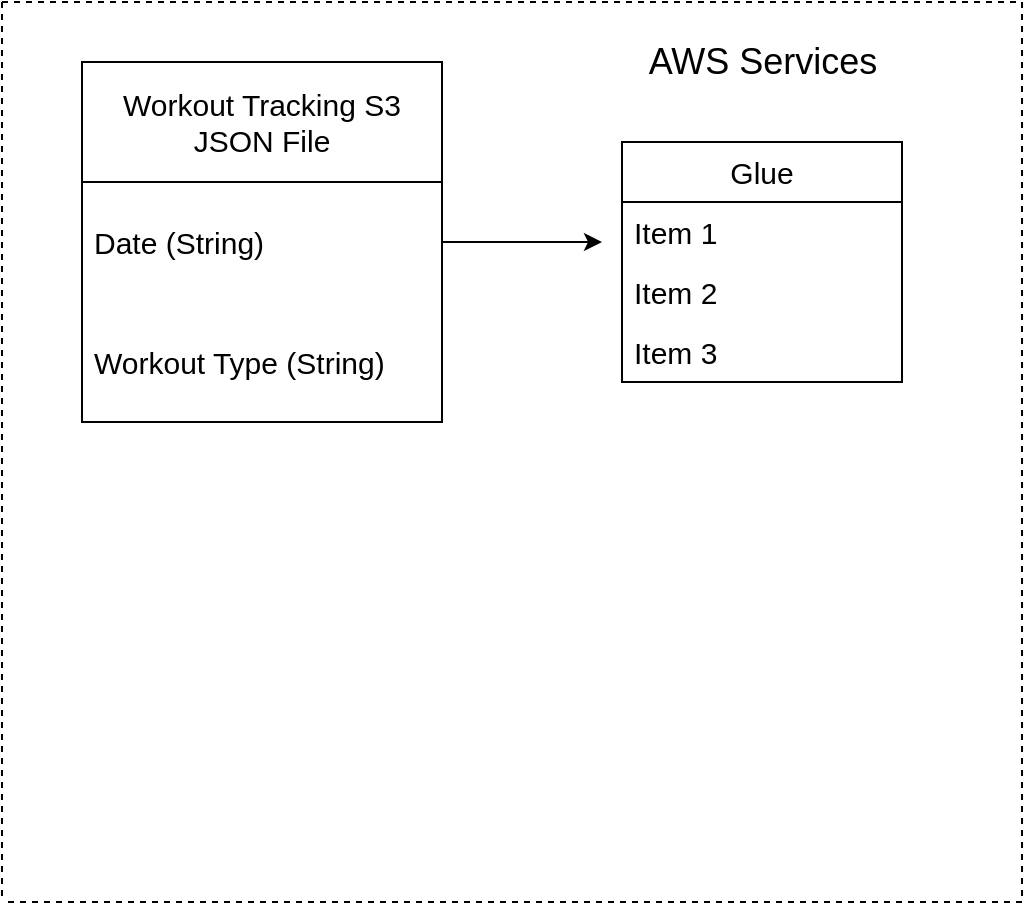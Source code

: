 <mxfile>
    <diagram id="C5RBs43oDa-KdzZeNtuy" name="Page-1">
        <mxGraphModel dx="650" dy="406" grid="1" gridSize="10" guides="1" tooltips="1" connect="1" arrows="1" fold="1" page="1" pageScale="1" pageWidth="1654" pageHeight="2336" math="0" shadow="0">
            <root>
                <mxCell id="WIyWlLk6GJQsqaUBKTNV-0"/>
                <mxCell id="WIyWlLk6GJQsqaUBKTNV-1" parent="WIyWlLk6GJQsqaUBKTNV-0"/>
                <mxCell id="1" value="" style="edgeStyle=none;orthogonalLoop=1;jettySize=auto;html=1;dashed=1;endArrow=none;endFill=0;" edge="1" parent="WIyWlLk6GJQsqaUBKTNV-1">
                    <mxGeometry width="80" relative="1" as="geometry">
                        <mxPoint x="70" y="40" as="sourcePoint"/>
                        <mxPoint x="70" y="490" as="targetPoint"/>
                        <Array as="points"/>
                    </mxGeometry>
                </mxCell>
                <mxCell id="2" value="" style="edgeStyle=none;orthogonalLoop=1;jettySize=auto;html=1;dashed=1;endArrow=none;endFill=0;" edge="1" parent="WIyWlLk6GJQsqaUBKTNV-1">
                    <mxGeometry width="80" relative="1" as="geometry">
                        <mxPoint x="580" y="490" as="sourcePoint"/>
                        <mxPoint x="70" y="490" as="targetPoint"/>
                        <Array as="points"/>
                    </mxGeometry>
                </mxCell>
                <mxCell id="3" value="" style="edgeStyle=none;orthogonalLoop=1;jettySize=auto;html=1;dashed=1;endArrow=none;endFill=0;" edge="1" parent="WIyWlLk6GJQsqaUBKTNV-1">
                    <mxGeometry width="80" relative="1" as="geometry">
                        <mxPoint x="580" y="40" as="sourcePoint"/>
                        <mxPoint x="580" y="490" as="targetPoint"/>
                        <Array as="points"/>
                    </mxGeometry>
                </mxCell>
                <mxCell id="4" value="" style="edgeStyle=none;orthogonalLoop=1;jettySize=auto;html=1;dashed=1;endArrow=none;endFill=0;" edge="1" parent="WIyWlLk6GJQsqaUBKTNV-1">
                    <mxGeometry width="80" relative="1" as="geometry">
                        <mxPoint x="70" y="40" as="sourcePoint"/>
                        <mxPoint x="580" y="40" as="targetPoint"/>
                        <Array as="points"/>
                    </mxGeometry>
                </mxCell>
                <mxCell id="5" value="&lt;font style=&quot;font-size: 18px;&quot;&gt;AWS Services&lt;/font&gt;" style="text;html=1;align=center;verticalAlign=middle;resizable=0;points=[];autosize=1;strokeColor=none;fillColor=none;" vertex="1" parent="WIyWlLk6GJQsqaUBKTNV-1">
                    <mxGeometry x="380" y="50" width="140" height="40" as="geometry"/>
                </mxCell>
                <mxCell id="11" style="edgeStyle=none;html=1;fontSize=15;fontColor=#000000;endArrow=classic;endFill=1;" edge="1" parent="WIyWlLk6GJQsqaUBKTNV-1" source="6">
                    <mxGeometry relative="1" as="geometry">
                        <mxPoint x="370" y="160" as="targetPoint"/>
                    </mxGeometry>
                </mxCell>
                <mxCell id="6" value="&lt;font color=&quot;#000000&quot;&gt;Workout Tracking S3 JSON File&lt;/font&gt;" style="swimlane;fontStyle=0;childLayout=stackLayout;horizontal=1;startSize=60;horizontalStack=0;resizeParent=1;resizeParentMax=0;resizeLast=0;collapsible=1;marginBottom=0;whiteSpace=wrap;html=1;fontSize=15;fillColor=#FFFFFF;gradientColor=none;" vertex="1" parent="WIyWlLk6GJQsqaUBKTNV-1">
                    <mxGeometry x="110" y="70" width="180" height="180" as="geometry"/>
                </mxCell>
                <mxCell id="8" value="&lt;span style=&quot;font-size: 15px;&quot;&gt;Date (String)&lt;/span&gt;" style="text;strokeColor=none;fillColor=none;align=left;verticalAlign=middle;spacingLeft=4;spacingRight=4;overflow=hidden;points=[[0,0.5],[1,0.5]];portConstraint=eastwest;rotatable=0;whiteSpace=wrap;html=1;fontSize=18;" vertex="1" parent="6">
                    <mxGeometry y="60" width="180" height="60" as="geometry"/>
                </mxCell>
                <mxCell id="9" value="Workout Type (String)" style="text;strokeColor=none;fillColor=none;align=left;verticalAlign=middle;spacingLeft=4;spacingRight=4;overflow=hidden;points=[[0,0.5],[1,0.5]];portConstraint=eastwest;rotatable=0;whiteSpace=wrap;html=1;fontSize=15;" vertex="1" parent="6">
                    <mxGeometry y="120" width="180" height="60" as="geometry"/>
                </mxCell>
                <mxCell id="12" value="Glue" style="swimlane;fontStyle=0;childLayout=stackLayout;horizontal=1;startSize=30;horizontalStack=0;resizeParent=1;resizeParentMax=0;resizeLast=0;collapsible=1;marginBottom=0;whiteSpace=wrap;html=1;fontSize=15;fontColor=#000000;fillColor=#FFFFFF;gradientColor=none;" vertex="1" parent="WIyWlLk6GJQsqaUBKTNV-1">
                    <mxGeometry x="380" y="110" width="140" height="120" as="geometry"/>
                </mxCell>
                <mxCell id="13" value="Item 1" style="text;strokeColor=none;fillColor=none;align=left;verticalAlign=middle;spacingLeft=4;spacingRight=4;overflow=hidden;points=[[0,0.5],[1,0.5]];portConstraint=eastwest;rotatable=0;whiteSpace=wrap;html=1;fontSize=15;fontColor=#000000;" vertex="1" parent="12">
                    <mxGeometry y="30" width="140" height="30" as="geometry"/>
                </mxCell>
                <mxCell id="14" value="Item 2" style="text;strokeColor=none;fillColor=none;align=left;verticalAlign=middle;spacingLeft=4;spacingRight=4;overflow=hidden;points=[[0,0.5],[1,0.5]];portConstraint=eastwest;rotatable=0;whiteSpace=wrap;html=1;fontSize=15;fontColor=#000000;" vertex="1" parent="12">
                    <mxGeometry y="60" width="140" height="30" as="geometry"/>
                </mxCell>
                <mxCell id="15" value="Item 3" style="text;strokeColor=none;fillColor=none;align=left;verticalAlign=middle;spacingLeft=4;spacingRight=4;overflow=hidden;points=[[0,0.5],[1,0.5]];portConstraint=eastwest;rotatable=0;whiteSpace=wrap;html=1;fontSize=15;fontColor=#000000;" vertex="1" parent="12">
                    <mxGeometry y="90" width="140" height="30" as="geometry"/>
                </mxCell>
            </root>
        </mxGraphModel>
    </diagram>
</mxfile>
